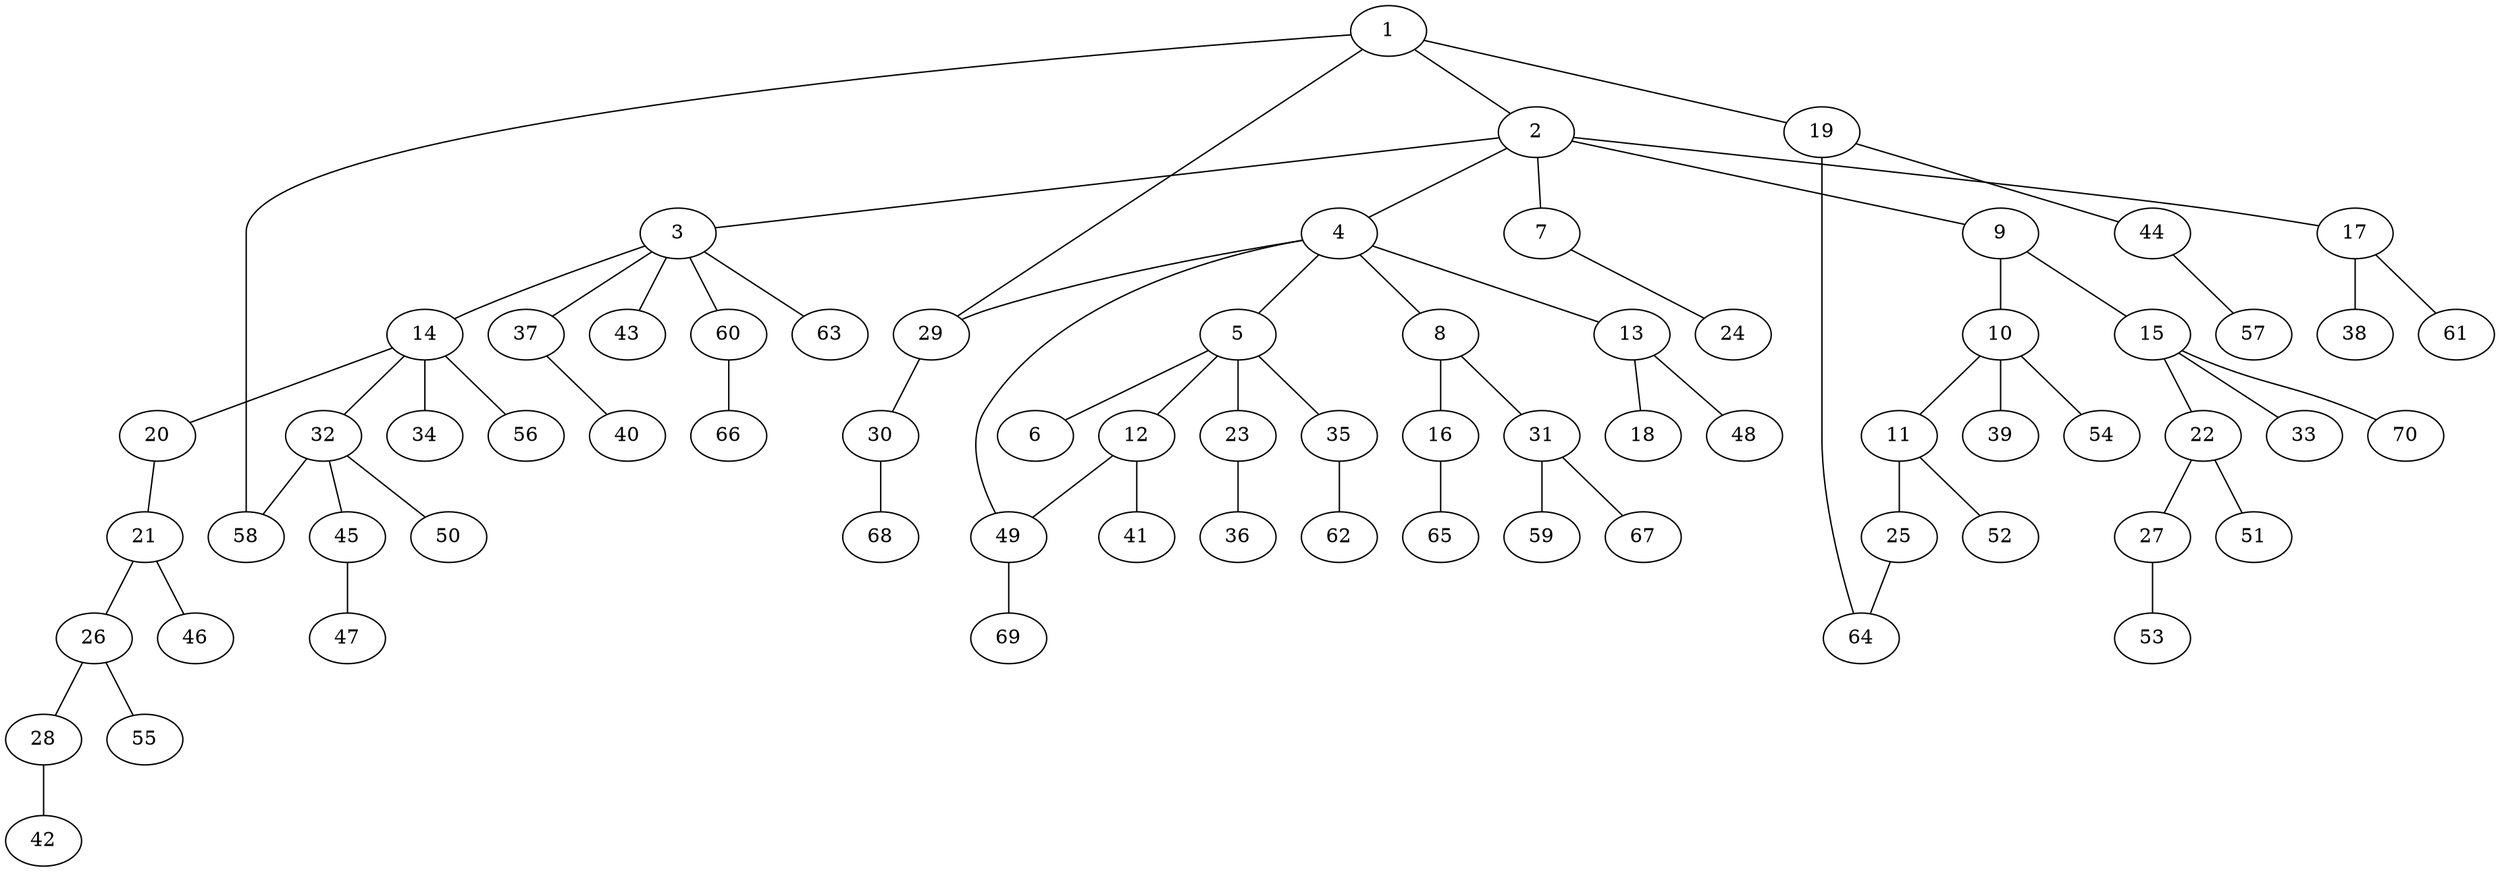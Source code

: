 graph graphname {1--2
1--19
1--29
1--58
2--3
2--4
2--7
2--9
2--17
3--14
3--37
3--43
3--60
3--63
4--5
4--8
4--13
4--29
4--49
5--6
5--12
5--23
5--35
7--24
8--16
8--31
9--10
9--15
10--11
10--39
10--54
11--25
11--52
12--41
12--49
13--18
13--48
14--20
14--32
14--34
14--56
15--22
15--33
15--70
16--65
17--38
17--61
19--44
19--64
20--21
21--26
21--46
22--27
22--51
23--36
25--64
26--28
26--55
27--53
28--42
29--30
30--68
31--59
31--67
32--45
32--50
32--58
35--62
37--40
44--57
45--47
49--69
60--66
}
